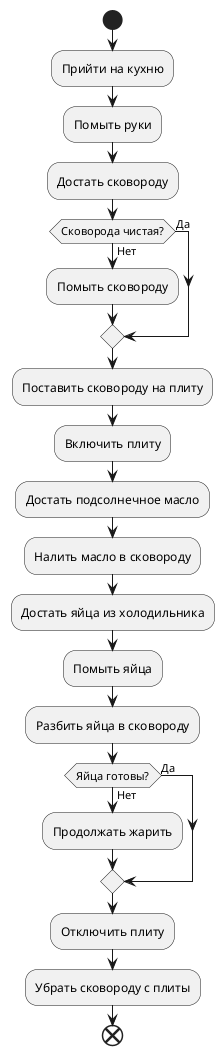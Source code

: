 @startuml
start
:Прийти на кухню;
:Помыть руки;
:Достать сковороду;
if (Сковорода чистая?) then (Нет)
    :Помыть сковороду;
else (Да)
endif
:Поставить сковороду на плиту;
:Включить плиту;
:Достать подсолнечное масло;
:Налить масло в сковороду;
:Достать яйца из холодильника;
:Помыть яйца;
:Разбить яйца в сковороду;
if (Яйца готовы?) then (Нет)
    :Продолжать жарить;
else (Да)
endif
:Отключить плиту;
:Убрать сковороду с плиты;
end
@enduml